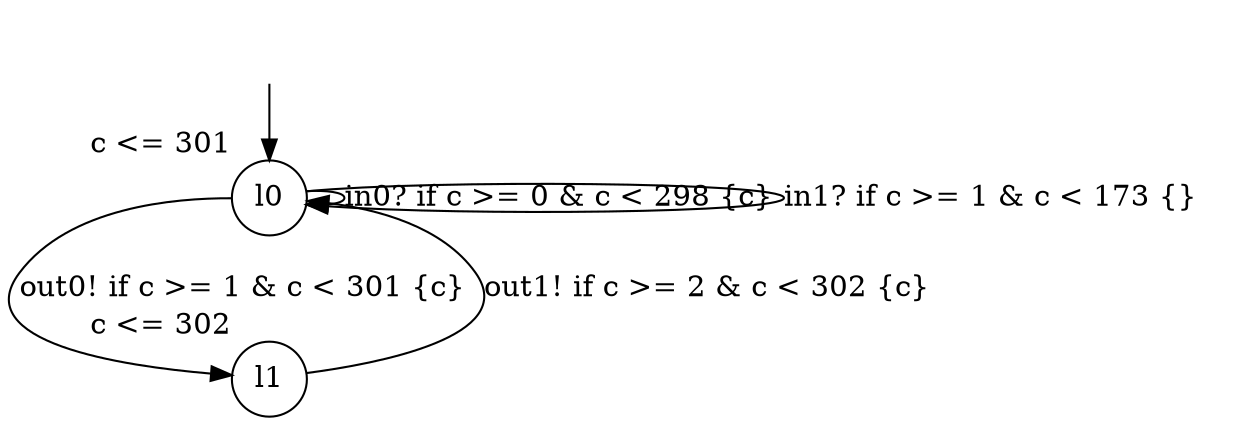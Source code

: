 digraph g {
__start0 [label="" shape="none"];
l0 [shape="circle" margin=0 label="l0", xlabel="c <= 301"];
l1 [shape="circle" margin=0 label="l1", xlabel="c <= 302"];
l0 -> l0 [label="in0? if c >= 0 & c < 298 {c} "];
l0 -> l0 [label="in1? if c >= 1 & c < 173 {} "];
l0 -> l1 [label="out0! if c >= 1 & c < 301 {c} "];
l1 -> l0 [label="out1! if c >= 2 & c < 302 {c} "];
__start0 -> l0;
}
